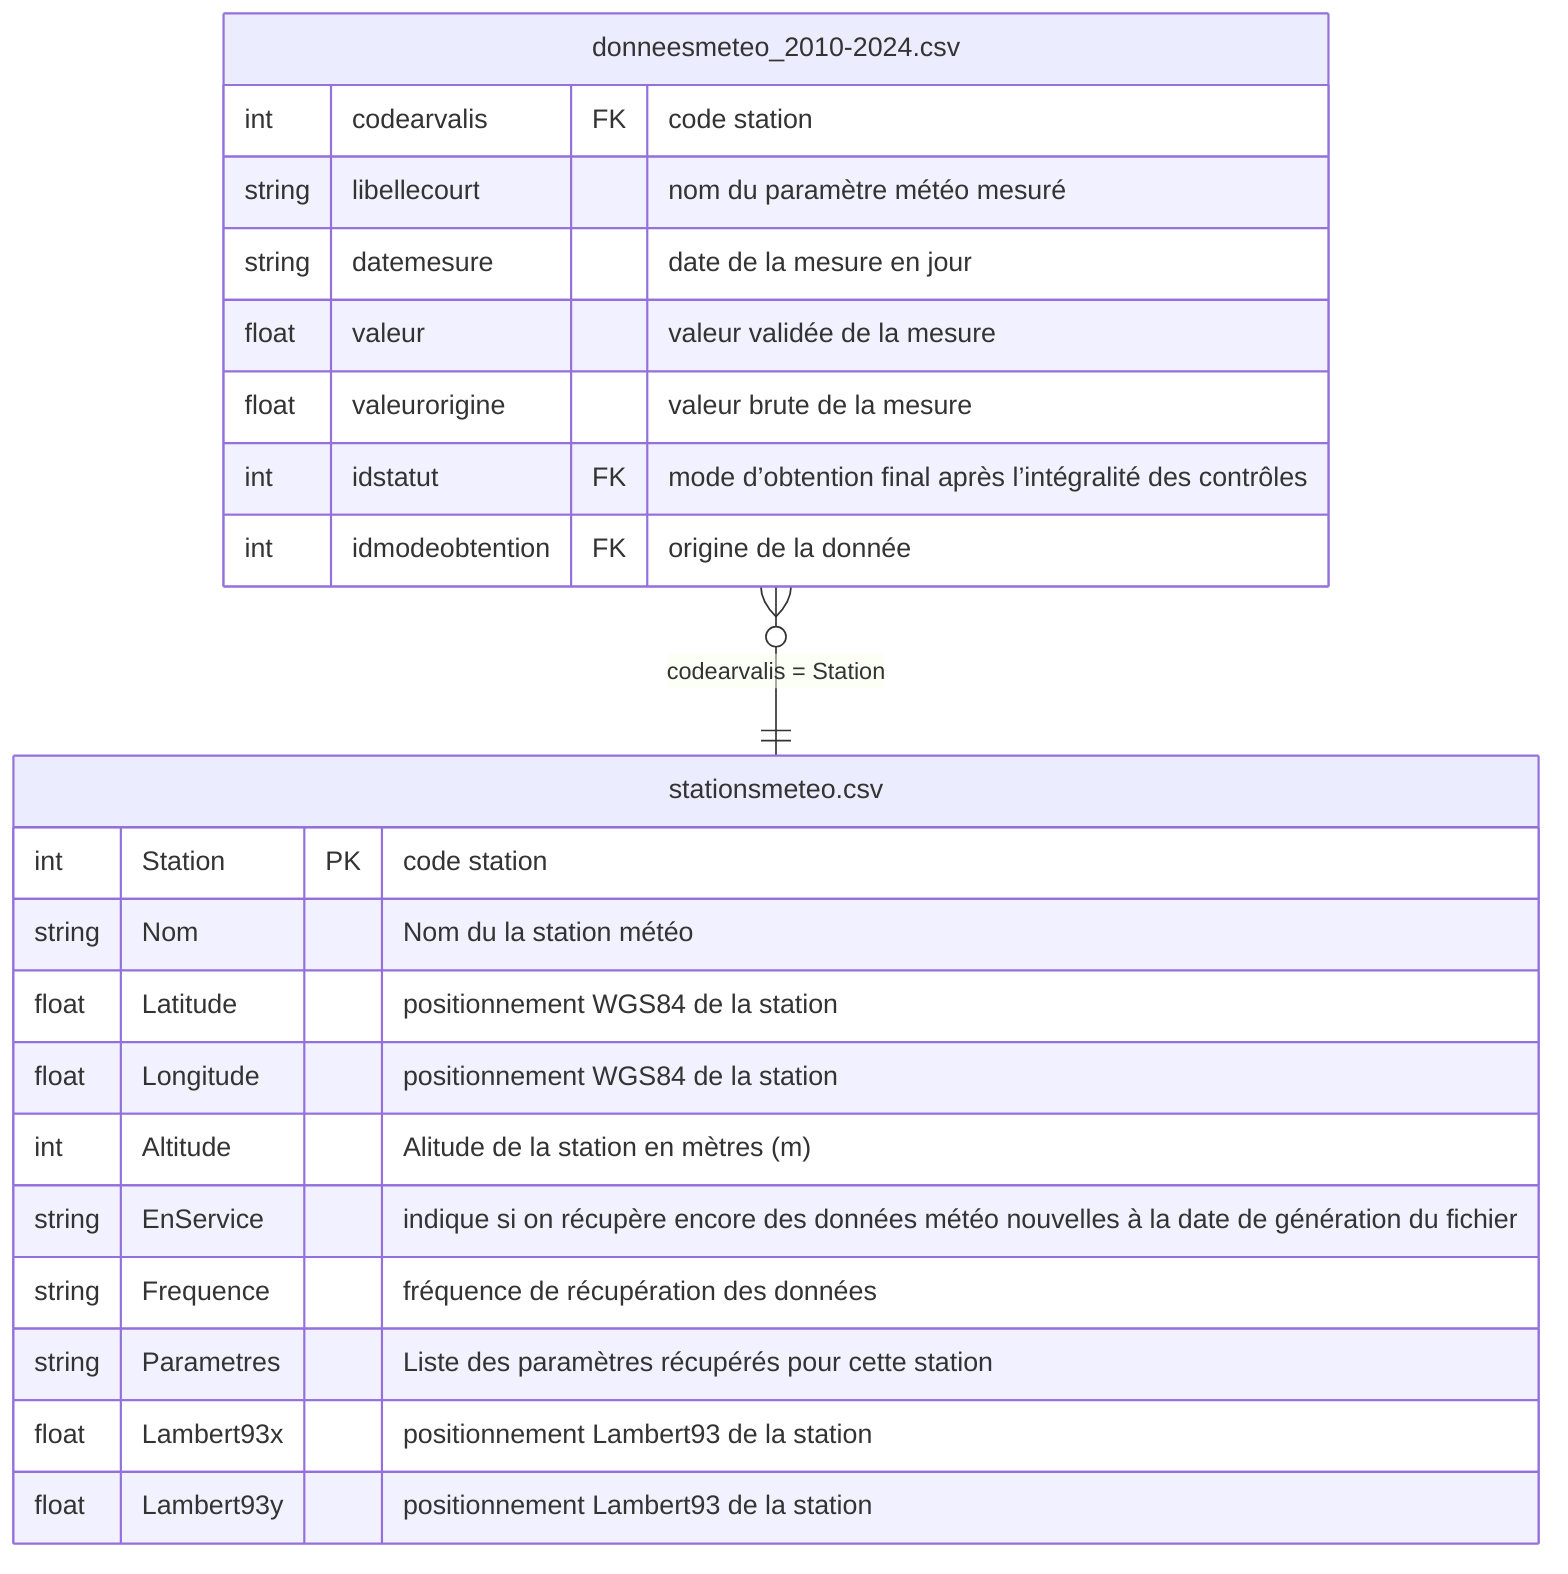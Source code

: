 erDiagram
    "donneesmeteo_2010-2024.csv" {
        int codearvalis FK "code station"
        string libellecourt "nom du paramètre météo mesuré"
        string datemesure "date de la mesure en jour"
        float valeur "valeur validée de la mesure"
        float valeurorigine "valeur brute de la mesure"
        int idstatut FK " mode d’obtention final après l’intégralité des contrôles"
        int idmodeobtention FK "origine de la donnée"
    }
    "stationsmeteo.csv" {
        int Station PK "code station"
        string Nom "Nom du la station météo"
        float Latitude "positionnement WGS84 de la station"
        float Longitude "positionnement WGS84 de la station"
        int Altitude "Alitude de la station en mètres (m)"
        string EnService "indique si on récupère encore des données météo nouvelles à la date de génération du fichier"
        string Frequence "fréquence de récupération des données"
        string Parametres "Liste des paramètres récupérés pour cette station"
        float Lambert93x "positionnement Lambert93 de la station"
        float Lambert93y "positionnement Lambert93 de la station"
    }
    "donneesmeteo_2010-2024.csv" }o--|| "stationsmeteo.csv" : "codearvalis = Station"